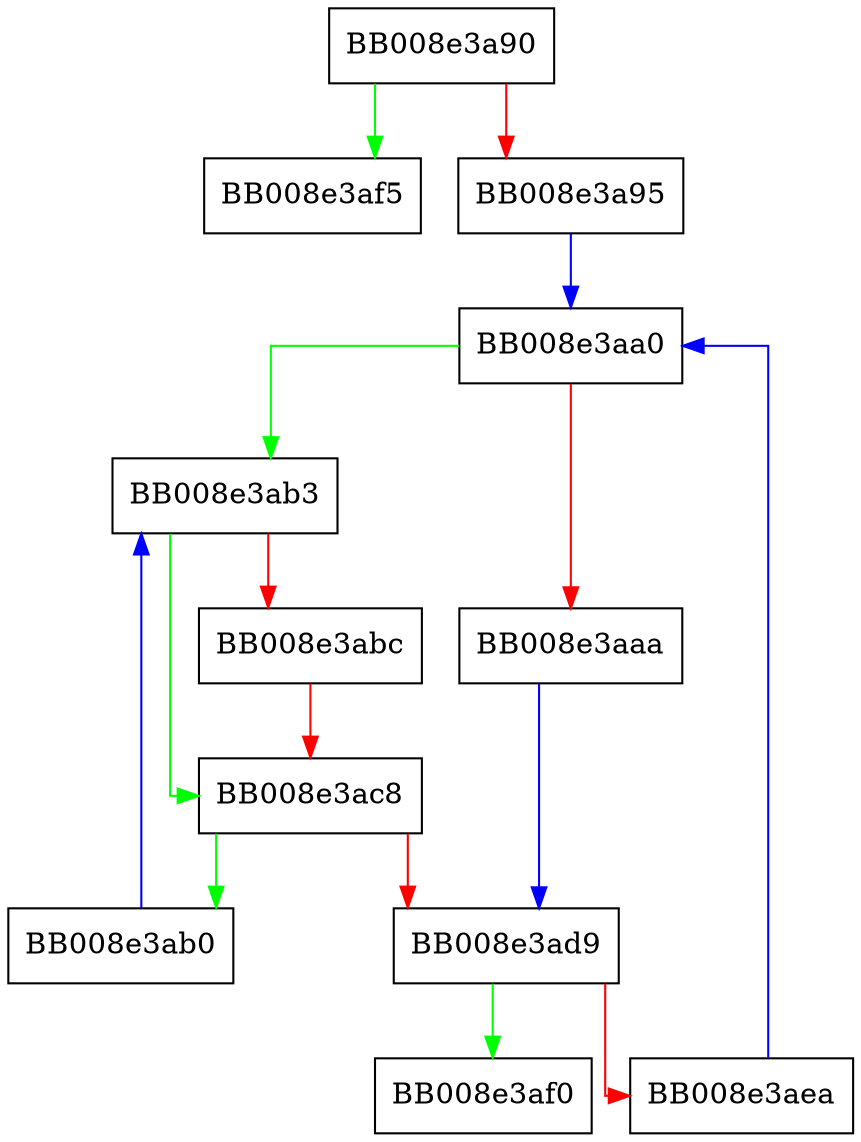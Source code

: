 digraph free_database_entries {
  node [shape="box"];
  graph [splines=ortho];
  BB008e3a90 -> BB008e3af5 [color="green"];
  BB008e3a90 -> BB008e3a95 [color="red"];
  BB008e3a95 -> BB008e3aa0 [color="blue"];
  BB008e3aa0 -> BB008e3ab3 [color="green"];
  BB008e3aa0 -> BB008e3aaa [color="red"];
  BB008e3aaa -> BB008e3ad9 [color="blue"];
  BB008e3ab0 -> BB008e3ab3 [color="blue"];
  BB008e3ab3 -> BB008e3ac8 [color="green"];
  BB008e3ab3 -> BB008e3abc [color="red"];
  BB008e3abc -> BB008e3ac8 [color="red"];
  BB008e3ac8 -> BB008e3ab0 [color="green"];
  BB008e3ac8 -> BB008e3ad9 [color="red"];
  BB008e3ad9 -> BB008e3af0 [color="green"];
  BB008e3ad9 -> BB008e3aea [color="red"];
  BB008e3aea -> BB008e3aa0 [color="blue"];
}